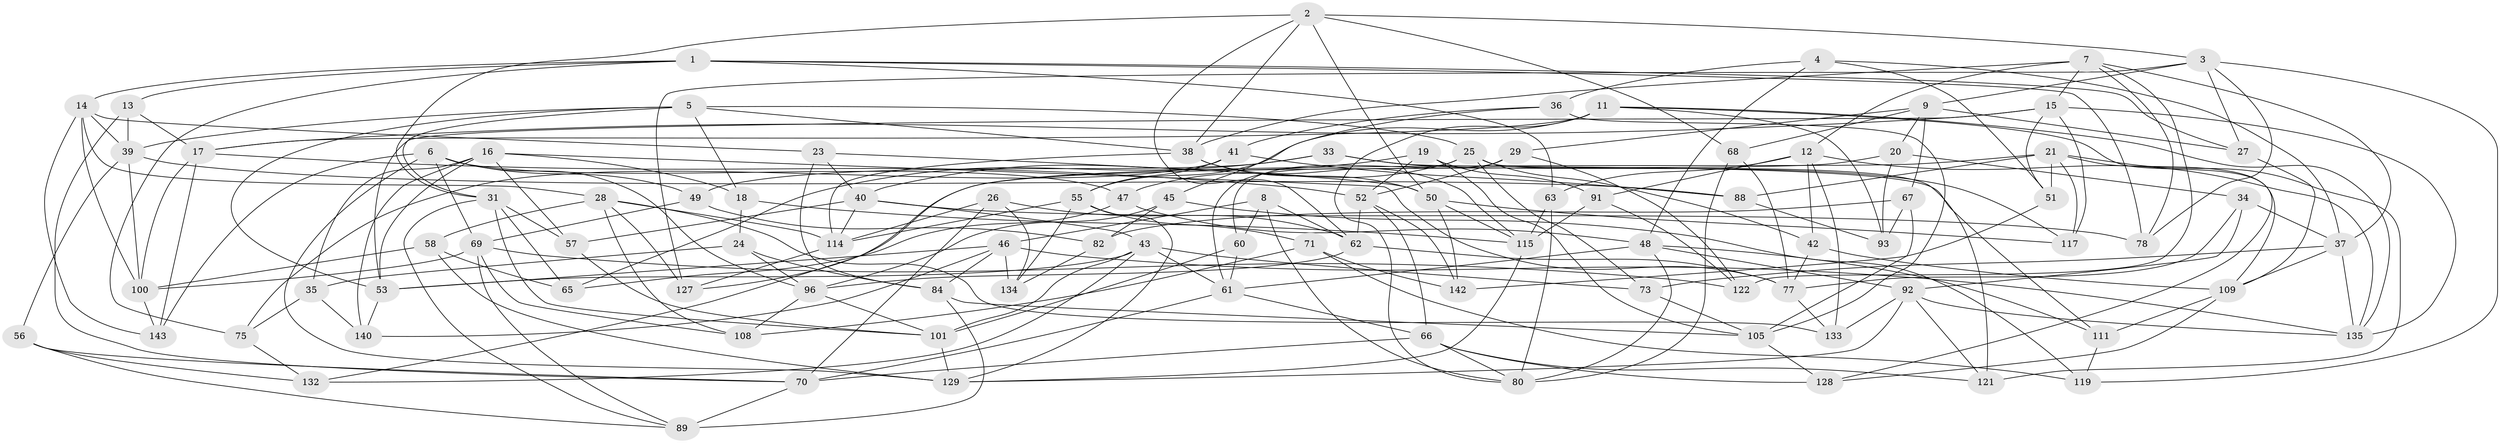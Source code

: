 // Generated by graph-tools (version 1.1) at 2025/52/02/27/25 19:52:31]
// undirected, 98 vertices, 242 edges
graph export_dot {
graph [start="1"]
  node [color=gray90,style=filled];
  1 [super="+81"];
  2 [super="+139"];
  3 [super="+141"];
  4;
  5 [super="+126"];
  6 [super="+32"];
  7 [super="+86"];
  8;
  9 [super="+10"];
  11 [super="+120"];
  12 [super="+22"];
  13;
  14 [super="+76"];
  15 [super="+113"];
  16 [super="+54"];
  17 [super="+30"];
  18;
  19;
  20;
  21 [super="+104"];
  23;
  24;
  25 [super="+99"];
  26;
  27;
  28 [super="+59"];
  29;
  31 [super="+118"];
  33;
  34;
  35;
  36;
  37 [super="+87"];
  38 [super="+64"];
  39 [super="+137"];
  40 [super="+72"];
  41;
  42;
  43 [super="+44"];
  45;
  46 [super="+85"];
  47;
  48 [super="+98"];
  49;
  50 [super="+94"];
  51;
  52 [super="+74"];
  53 [super="+79"];
  55 [super="+83"];
  56;
  57;
  58;
  60;
  61 [super="+125"];
  62 [super="+103"];
  63;
  65;
  66 [super="+116"];
  67;
  68;
  69 [super="+95"];
  70 [super="+112"];
  71;
  73;
  75;
  77 [super="+102"];
  78;
  80 [super="+90"];
  82;
  84 [super="+136"];
  88;
  89 [super="+124"];
  91;
  92 [super="+106"];
  93;
  96 [super="+97"];
  100 [super="+107"];
  101 [super="+123"];
  105 [super="+131"];
  108;
  109 [super="+110"];
  111;
  114 [super="+138"];
  115 [super="+130"];
  117;
  119;
  121;
  122;
  127;
  128;
  129 [super="+144"];
  132;
  133;
  134;
  135 [super="+145"];
  140;
  142;
  143;
  1 -- 78;
  1 -- 63;
  1 -- 14;
  1 -- 75;
  1 -- 27;
  1 -- 13;
  2 -- 50;
  2 -- 31;
  2 -- 3;
  2 -- 68;
  2 -- 38;
  2 -- 62;
  3 -- 78;
  3 -- 9;
  3 -- 27;
  3 -- 127;
  3 -- 119;
  4 -- 36;
  4 -- 48;
  4 -- 51;
  4 -- 37;
  5 -- 18;
  5 -- 38;
  5 -- 53;
  5 -- 25;
  5 -- 39;
  5 -- 31;
  6 -- 47;
  6 -- 49;
  6 -- 129;
  6 -- 69;
  6 -- 143;
  6 -- 96;
  7 -- 15;
  7 -- 37;
  7 -- 78;
  7 -- 122;
  7 -- 12;
  7 -- 38;
  8 -- 62;
  8 -- 46;
  8 -- 60;
  8 -- 80;
  9 -- 20;
  9 -- 29;
  9 -- 27;
  9 -- 67;
  9 -- 68;
  11 -- 55;
  11 -- 17;
  11 -- 80;
  11 -- 128;
  11 -- 93;
  11 -- 135;
  12 -- 63;
  12 -- 91;
  12 -- 42;
  12 -- 133;
  12 -- 135;
  13 -- 17;
  13 -- 39;
  13 -- 70;
  14 -- 23;
  14 -- 28;
  14 -- 143;
  14 -- 100;
  14 -- 39;
  15 -- 53;
  15 -- 135;
  15 -- 17;
  15 -- 51;
  15 -- 117;
  16 -- 53;
  16 -- 57;
  16 -- 18;
  16 -- 35;
  16 -- 140;
  16 -- 77;
  17 -- 100;
  17 -- 143;
  17 -- 52;
  18 -- 24;
  18 -- 115;
  19 -- 91;
  19 -- 105;
  19 -- 52;
  19 -- 40;
  20 -- 93;
  20 -- 34;
  20 -- 132;
  21 -- 117;
  21 -- 109;
  21 -- 51;
  21 -- 88;
  21 -- 121;
  21 -- 127;
  23 -- 84;
  23 -- 40;
  23 -- 50;
  24 -- 96;
  24 -- 35;
  24 -- 84;
  25 -- 47;
  25 -- 42;
  25 -- 73;
  25 -- 61;
  25 -- 121;
  26 -- 62;
  26 -- 70;
  26 -- 134;
  26 -- 114;
  27 -- 109;
  28 -- 58;
  28 -- 114;
  28 -- 133;
  28 -- 108;
  28 -- 127;
  29 -- 60;
  29 -- 122;
  29 -- 52;
  31 -- 65;
  31 -- 57;
  31 -- 101;
  31 -- 89;
  33 -- 117;
  33 -- 49;
  33 -- 111;
  33 -- 65;
  34 -- 37;
  34 -- 92;
  34 -- 77;
  35 -- 75;
  35 -- 140;
  36 -- 45;
  36 -- 41;
  36 -- 105;
  37 -- 109;
  37 -- 73;
  37 -- 135;
  38 -- 115;
  38 -- 50;
  38 -- 114;
  39 -- 56;
  39 -- 100;
  39 -- 88;
  40 -- 114;
  40 -- 43;
  40 -- 57;
  40 -- 78;
  41 -- 88;
  41 -- 75;
  41 -- 55;
  42 -- 109;
  42 -- 77;
  43 -- 73;
  43 -- 132;
  43 -- 61;
  43 -- 53;
  43 -- 101;
  45 -- 82;
  45 -- 119;
  45 -- 96;
  46 -- 134;
  46 -- 140;
  46 -- 53;
  46 -- 135;
  46 -- 84;
  47 -- 65;
  47 -- 48;
  48 -- 111;
  48 -- 61;
  48 -- 80;
  48 -- 92;
  49 -- 69;
  49 -- 82;
  50 -- 142;
  50 -- 115;
  50 -- 117;
  51 -- 142;
  52 -- 62;
  52 -- 66;
  52 -- 142;
  53 -- 140;
  55 -- 71;
  55 -- 129;
  55 -- 134;
  55 -- 114;
  56 -- 132;
  56 -- 70;
  56 -- 89;
  57 -- 101;
  58 -- 65;
  58 -- 100;
  58 -- 129;
  60 -- 101;
  60 -- 61;
  61 -- 70;
  61 -- 66;
  62 -- 96;
  62 -- 77;
  63 -- 80;
  63 -- 115;
  66 -- 70;
  66 -- 121;
  66 -- 80;
  66 -- 128;
  67 -- 82;
  67 -- 93;
  67 -- 105;
  68 -- 80;
  68 -- 77;
  69 -- 100;
  69 -- 89;
  69 -- 122;
  69 -- 108;
  70 -- 89;
  71 -- 108;
  71 -- 119;
  71 -- 142;
  73 -- 105;
  75 -- 132;
  77 -- 133;
  82 -- 134;
  84 -- 89 [weight=2];
  84 -- 105;
  88 -- 93;
  91 -- 115;
  91 -- 122;
  92 -- 133;
  92 -- 129;
  92 -- 121;
  92 -- 135;
  96 -- 108;
  96 -- 101;
  100 -- 143;
  101 -- 129;
  105 -- 128;
  109 -- 128;
  109 -- 111;
  111 -- 119;
  114 -- 127;
  115 -- 129;
}

